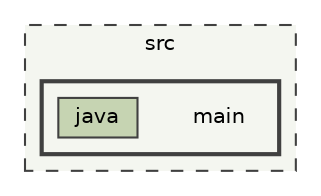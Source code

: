 digraph "src/main"
{
 // LATEX_PDF_SIZE
  bgcolor="transparent";
  edge [fontname=Helvetica,fontsize=10,labelfontname=Helvetica,labelfontsize=10];
  node [fontname=Helvetica,fontsize=10,shape=box,height=0.2,width=0.4];
  compound=true
  subgraph clusterdir_68267d1309a1af8e8297ef4c3efbcdba {
    graph [ bgcolor="#f4f6f0", pencolor="grey25", label="src", fontname=Helvetica,fontsize=10 style="filled,dashed", URL="dir_68267d1309a1af8e8297ef4c3efbcdba.html",tooltip=""]
  subgraph clusterdir_5eb159725f84c66aafd839904a4acdd0 {
    graph [ bgcolor="#f4f6f0", pencolor="grey25", label="", fontname=Helvetica,fontsize=10 style="filled,bold", URL="dir_5eb159725f84c66aafd839904a4acdd0.html",tooltip=""]
    dir_5eb159725f84c66aafd839904a4acdd0 [shape=plaintext, label="main"];
  dir_fd3f6763802dee1ad875f6c80eac0bda [label="java", fillcolor="#c6d4b2", color="grey25", style="filled", URL="dir_fd3f6763802dee1ad875f6c80eac0bda.html",tooltip=""];
  }
  }
}
